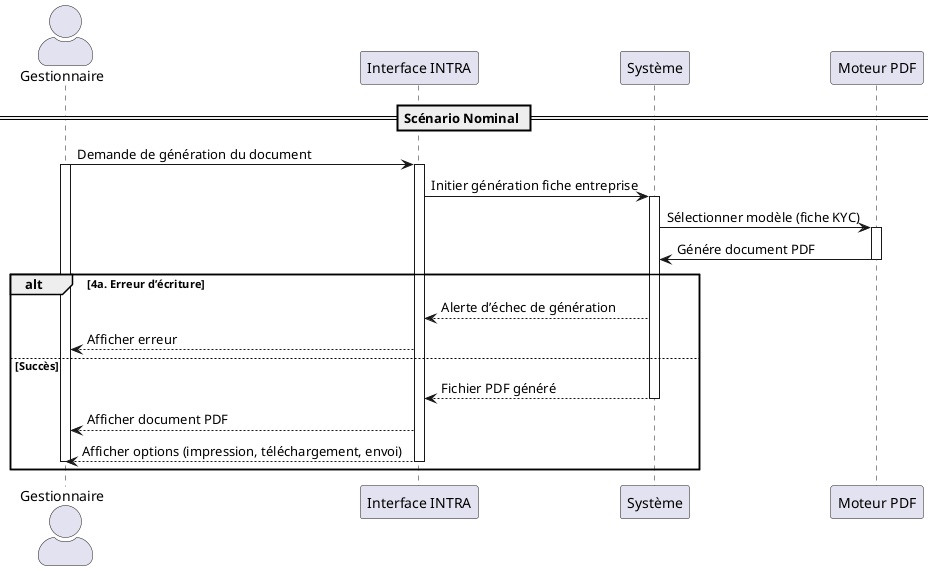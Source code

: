 @startuml UC010
skinparam actorStyle awesome

actor "Gestionnaire" as Gestionnaire
participant "Interface INTRA" as INTRA
participant "Système" as System
participant "Moteur PDF" as PDFEngine

== Scénario Nominal ==
Gestionnaire -> INTRA : Demande de génération du document
activate Gestionnaire
activate INTRA
INTRA -> System : Initier génération fiche entreprise
activate System
System -> PDFEngine : Sélectionner modèle (fiche KYC)
activate PDFEngine
PDFEngine -> System : Génére document PDF
deactivate PDFEngine
alt 4a. Erreur d’écriture
    System --> INTRA : Alerte d’échec de génération
    INTRA --> Gestionnaire : Afficher erreur
else Succès
    System --> INTRA : Fichier PDF généré
    deactivate System
    INTRA --> Gestionnaire : Afficher document PDF
    INTRA --> Gestionnaire : Afficher options (impression, téléchargement, envoi)
    deactivate INTRA
    deactivate Gestionnaire
end
@enduml

